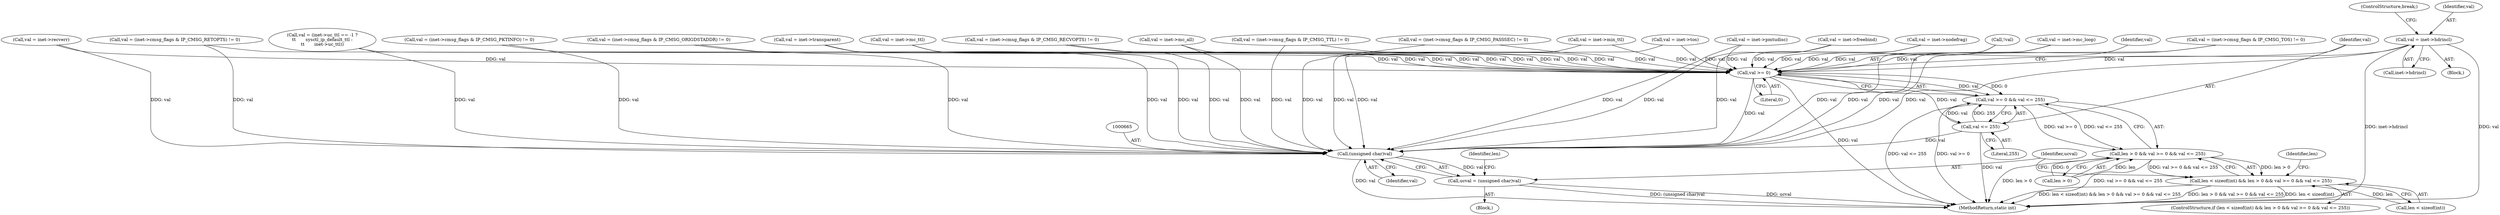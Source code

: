 digraph "0_linux_f6d8bd051c391c1c0458a30b2a7abcd939329259_25@pointer" {
"1000321" [label="(Call,val = inet->hdrincl)"];
"1000654" [label="(Call,val >= 0)"];
"1000653" [label="(Call,val >= 0 && val <= 255)"];
"1000649" [label="(Call,len > 0 && val >= 0 && val <= 255)"];
"1000644" [label="(Call,len < sizeof(int) && len > 0 && val >= 0 && val <= 255)"];
"1000657" [label="(Call,val <= 255)"];
"1000664" [label="(Call,(unsigned char)val)"];
"1000662" [label="(Call,ucval = (unsigned char)val)"];
"1000668" [label="(Identifier,len)"];
"1000244" [label="(Call,val = (inet->cmsg_flags & IP_CMSG_TOS) != 0)"];
"1000654" [label="(Call,val >= 0)"];
"1000321" [label="(Call,val = inet->hdrincl)"];
"1000706" [label="(MethodReturn,static int)"];
"1000656" [label="(Literal,0)"];
"1000323" [label="(Call,inet->hdrincl)"];
"1000660" [label="(Block,)"];
"1000622" [label="(Call,val = inet->transparent)"];
"1000266" [label="(Call,val = (inet->cmsg_flags & IP_CMSG_RETOPTS) != 0)"];
"1000650" [label="(Call,len > 0)"];
"1000233" [label="(Call,val = (inet->cmsg_flags & IP_CMSG_TTL) != 0)"];
"1000658" [label="(Identifier,val)"];
"1000657" [label="(Call,val <= 255)"];
"1000645" [label="(Call,len < sizeof(int))"];
"1000655" [label="(Identifier,val)"];
"1000222" [label="(Call,val = (inet->cmsg_flags & IP_CMSG_PKTINFO) != 0)"];
"1000378" [label="(Call,val = inet->mc_ttl)"];
"1000629" [label="(Call,val = inet->min_ttl)"];
"1000371" [label="(Call,val = inet->recverr)"];
"1000663" [label="(Identifier,ucval)"];
"1000326" [label="(ControlStructure,break;)"];
"1000644" [label="(Call,len < sizeof(int) && len > 0 && val >= 0 && val <= 255)"];
"1000643" [label="(ControlStructure,if (len < sizeof(int) && len > 0 && val >= 0 && val <= 255))"];
"1000659" [label="(Literal,255)"];
"1000306" [label="(Call,val = (inet->uc_ttl == -1 ?\n\t\t       sysctl_ip_default_ttl :\n\t\t       inet->uc_ttl))"];
"1000662" [label="(Call,ucval = (unsigned char)val)"];
"1000328" [label="(Call,val = inet->nodefrag)"];
"1000690" [label="(Identifier,len)"];
"1000653" [label="(Call,val >= 0 && val <= 255)"];
"1000148" [label="(Block,)"];
"1000288" [label="(Call,val = (inet->cmsg_flags & IP_CMSG_ORIGDSTADDR) != 0)"];
"1000322" [label="(Identifier,val)"];
"1000664" [label="(Call,(unsigned char)val)"];
"1000255" [label="(Call,val = (inet->cmsg_flags & IP_CMSG_RECVOPTS) != 0)"];
"1000277" [label="(Call,val = (inet->cmsg_flags & IP_CMSG_PASSSEC) != 0)"];
"1000506" [label="(Call,val = inet->mc_all)"];
"1000615" [label="(Call,val = inet->freebind)"];
"1000335" [label="(Call,val = inet->pmtudisc)"];
"1000299" [label="(Call,val = inet->tos)"];
"1000361" [label="(Call,!val)"];
"1000666" [label="(Identifier,val)"];
"1000385" [label="(Call,val = inet->mc_loop)"];
"1000649" [label="(Call,len > 0 && val >= 0 && val <= 255)"];
"1000321" -> "1000148"  [label="AST: "];
"1000321" -> "1000323"  [label="CFG: "];
"1000322" -> "1000321"  [label="AST: "];
"1000323" -> "1000321"  [label="AST: "];
"1000326" -> "1000321"  [label="CFG: "];
"1000321" -> "1000706"  [label="DDG: val"];
"1000321" -> "1000706"  [label="DDG: inet->hdrincl"];
"1000321" -> "1000654"  [label="DDG: val"];
"1000321" -> "1000664"  [label="DDG: val"];
"1000654" -> "1000653"  [label="AST: "];
"1000654" -> "1000656"  [label="CFG: "];
"1000655" -> "1000654"  [label="AST: "];
"1000656" -> "1000654"  [label="AST: "];
"1000658" -> "1000654"  [label="CFG: "];
"1000653" -> "1000654"  [label="CFG: "];
"1000654" -> "1000706"  [label="DDG: val"];
"1000654" -> "1000653"  [label="DDG: val"];
"1000654" -> "1000653"  [label="DDG: 0"];
"1000629" -> "1000654"  [label="DDG: val"];
"1000222" -> "1000654"  [label="DDG: val"];
"1000506" -> "1000654"  [label="DDG: val"];
"1000378" -> "1000654"  [label="DDG: val"];
"1000328" -> "1000654"  [label="DDG: val"];
"1000277" -> "1000654"  [label="DDG: val"];
"1000299" -> "1000654"  [label="DDG: val"];
"1000385" -> "1000654"  [label="DDG: val"];
"1000622" -> "1000654"  [label="DDG: val"];
"1000335" -> "1000654"  [label="DDG: val"];
"1000306" -> "1000654"  [label="DDG: val"];
"1000615" -> "1000654"  [label="DDG: val"];
"1000288" -> "1000654"  [label="DDG: val"];
"1000266" -> "1000654"  [label="DDG: val"];
"1000233" -> "1000654"  [label="DDG: val"];
"1000361" -> "1000654"  [label="DDG: val"];
"1000371" -> "1000654"  [label="DDG: val"];
"1000244" -> "1000654"  [label="DDG: val"];
"1000255" -> "1000654"  [label="DDG: val"];
"1000654" -> "1000657"  [label="DDG: val"];
"1000654" -> "1000664"  [label="DDG: val"];
"1000653" -> "1000649"  [label="AST: "];
"1000653" -> "1000657"  [label="CFG: "];
"1000657" -> "1000653"  [label="AST: "];
"1000649" -> "1000653"  [label="CFG: "];
"1000653" -> "1000706"  [label="DDG: val <= 255"];
"1000653" -> "1000706"  [label="DDG: val >= 0"];
"1000653" -> "1000649"  [label="DDG: val >= 0"];
"1000653" -> "1000649"  [label="DDG: val <= 255"];
"1000657" -> "1000653"  [label="DDG: val"];
"1000657" -> "1000653"  [label="DDG: 255"];
"1000649" -> "1000644"  [label="AST: "];
"1000649" -> "1000650"  [label="CFG: "];
"1000650" -> "1000649"  [label="AST: "];
"1000644" -> "1000649"  [label="CFG: "];
"1000649" -> "1000706"  [label="DDG: len > 0"];
"1000649" -> "1000706"  [label="DDG: val >= 0 && val <= 255"];
"1000649" -> "1000644"  [label="DDG: len > 0"];
"1000649" -> "1000644"  [label="DDG: val >= 0 && val <= 255"];
"1000650" -> "1000649"  [label="DDG: len"];
"1000650" -> "1000649"  [label="DDG: 0"];
"1000644" -> "1000643"  [label="AST: "];
"1000644" -> "1000645"  [label="CFG: "];
"1000645" -> "1000644"  [label="AST: "];
"1000663" -> "1000644"  [label="CFG: "];
"1000690" -> "1000644"  [label="CFG: "];
"1000644" -> "1000706"  [label="DDG: len < sizeof(int) && len > 0 && val >= 0 && val <= 255"];
"1000644" -> "1000706"  [label="DDG: len > 0 && val >= 0 && val <= 255"];
"1000644" -> "1000706"  [label="DDG: len < sizeof(int)"];
"1000645" -> "1000644"  [label="DDG: len"];
"1000657" -> "1000659"  [label="CFG: "];
"1000658" -> "1000657"  [label="AST: "];
"1000659" -> "1000657"  [label="AST: "];
"1000657" -> "1000706"  [label="DDG: val"];
"1000657" -> "1000664"  [label="DDG: val"];
"1000664" -> "1000662"  [label="AST: "];
"1000664" -> "1000666"  [label="CFG: "];
"1000665" -> "1000664"  [label="AST: "];
"1000666" -> "1000664"  [label="AST: "];
"1000662" -> "1000664"  [label="CFG: "];
"1000664" -> "1000706"  [label="DDG: val"];
"1000664" -> "1000662"  [label="DDG: val"];
"1000629" -> "1000664"  [label="DDG: val"];
"1000506" -> "1000664"  [label="DDG: val"];
"1000378" -> "1000664"  [label="DDG: val"];
"1000328" -> "1000664"  [label="DDG: val"];
"1000299" -> "1000664"  [label="DDG: val"];
"1000385" -> "1000664"  [label="DDG: val"];
"1000622" -> "1000664"  [label="DDG: val"];
"1000335" -> "1000664"  [label="DDG: val"];
"1000222" -> "1000664"  [label="DDG: val"];
"1000306" -> "1000664"  [label="DDG: val"];
"1000615" -> "1000664"  [label="DDG: val"];
"1000288" -> "1000664"  [label="DDG: val"];
"1000266" -> "1000664"  [label="DDG: val"];
"1000277" -> "1000664"  [label="DDG: val"];
"1000233" -> "1000664"  [label="DDG: val"];
"1000361" -> "1000664"  [label="DDG: val"];
"1000371" -> "1000664"  [label="DDG: val"];
"1000244" -> "1000664"  [label="DDG: val"];
"1000255" -> "1000664"  [label="DDG: val"];
"1000662" -> "1000660"  [label="AST: "];
"1000663" -> "1000662"  [label="AST: "];
"1000668" -> "1000662"  [label="CFG: "];
"1000662" -> "1000706"  [label="DDG: ucval"];
"1000662" -> "1000706"  [label="DDG: (unsigned char)val"];
}
